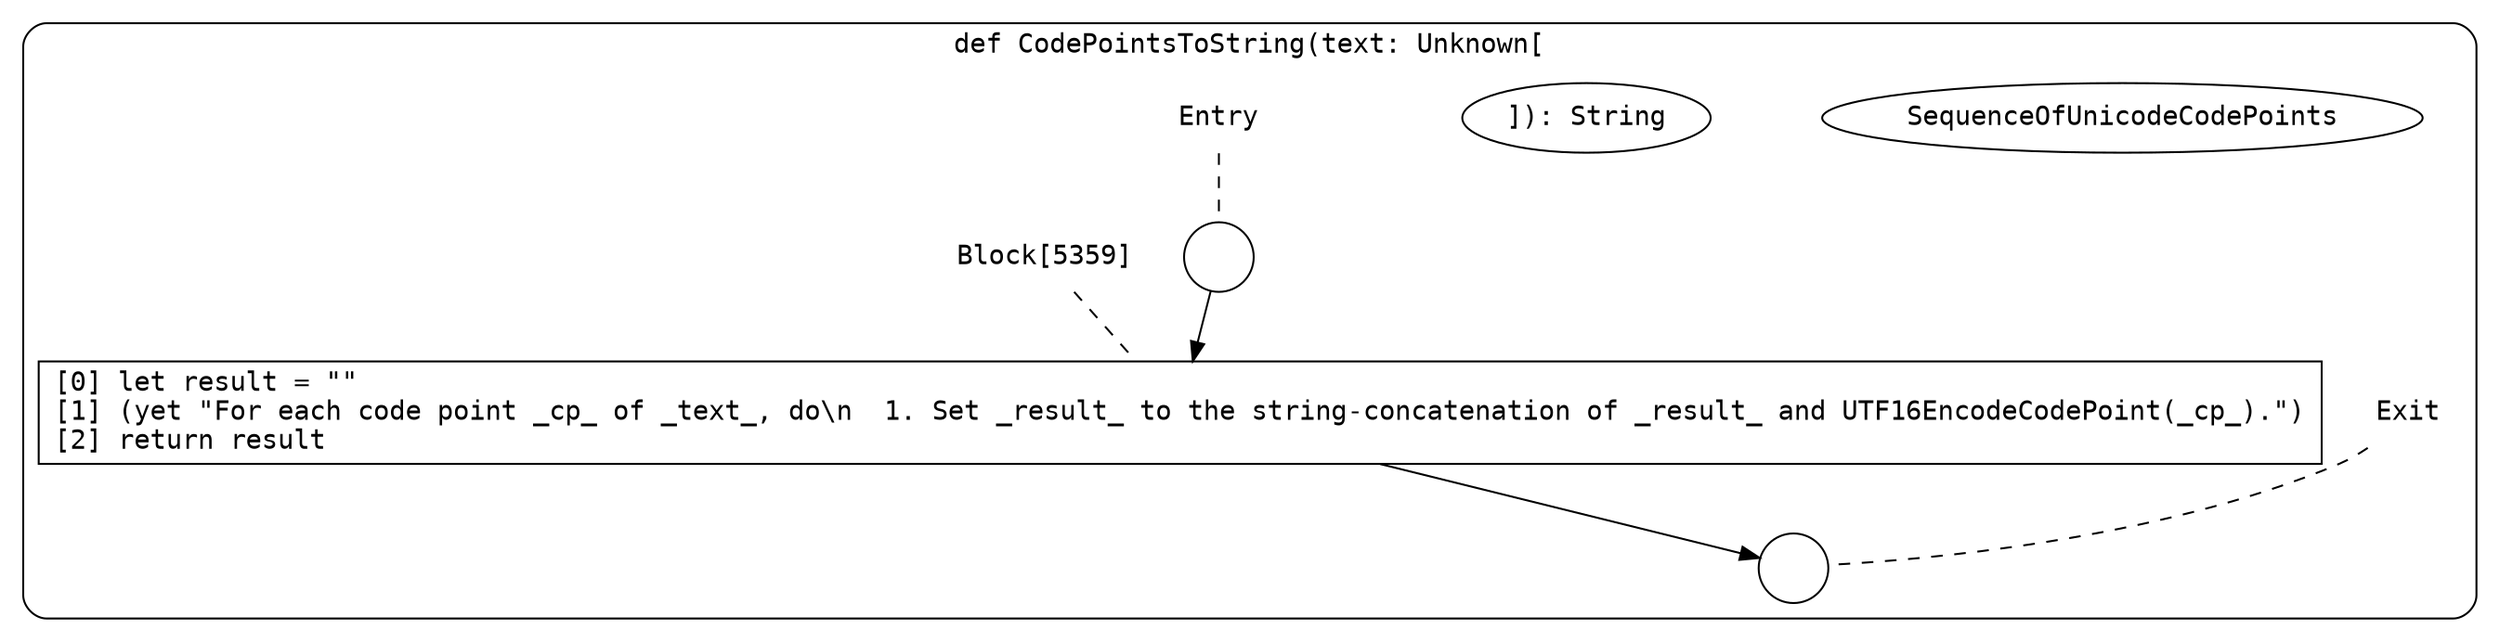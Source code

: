 digraph {
  graph [fontname = "Consolas"]
  node [fontname = "Consolas"]
  edge [fontname = "Consolas"]
  subgraph cluster1165 {
    label = "def CodePointsToString(text: Unknown["SequenceOfUnicodeCodePoints"]): String"
    style = rounded
    cluster1165_entry_name [shape=none, label=<<font color="black">Entry</font>>]
    cluster1165_entry_name -> cluster1165_entry [arrowhead=none, color="black", style=dashed]
    cluster1165_entry [shape=circle label=" " color="black" fillcolor="white" style=filled]
    cluster1165_entry -> node5359 [color="black"]
    cluster1165_exit_name [shape=none, label=<<font color="black">Exit</font>>]
    cluster1165_exit_name -> cluster1165_exit [arrowhead=none, color="black", style=dashed]
    cluster1165_exit [shape=circle label=" " color="black" fillcolor="white" style=filled]
    node5359_name [shape=none, label=<<font color="black">Block[5359]</font>>]
    node5359_name -> node5359 [arrowhead=none, color="black", style=dashed]
    node5359 [shape=box, label=<<font color="black">[0] let result = &quot;&quot;<BR ALIGN="LEFT"/>[1] (yet &quot;For each code point _cp_ of _text_, do\n  1. Set _result_ to the string-concatenation of _result_ and UTF16EncodeCodePoint(_cp_).&quot;)<BR ALIGN="LEFT"/>[2] return result<BR ALIGN="LEFT"/></font>> color="black" fillcolor="white", style=filled]
    node5359 -> cluster1165_exit [color="black"]
  }
}